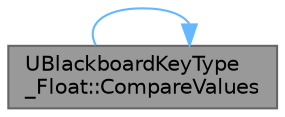 digraph "UBlackboardKeyType_Float::CompareValues"
{
 // INTERACTIVE_SVG=YES
 // LATEX_PDF_SIZE
  bgcolor="transparent";
  edge [fontname=Helvetica,fontsize=10,labelfontname=Helvetica,labelfontsize=10];
  node [fontname=Helvetica,fontsize=10,shape=box,height=0.2,width=0.4];
  rankdir="RL";
  Node1 [id="Node000001",label="UBlackboardKeyType\l_Float::CompareValues",height=0.2,width=0.4,color="gray40", fillcolor="grey60", style="filled", fontcolor="black",tooltip="compares two values"];
  Node1 -> Node1 [id="edge1_Node000001_Node000001",dir="back",color="steelblue1",style="solid",tooltip=" "];
}

